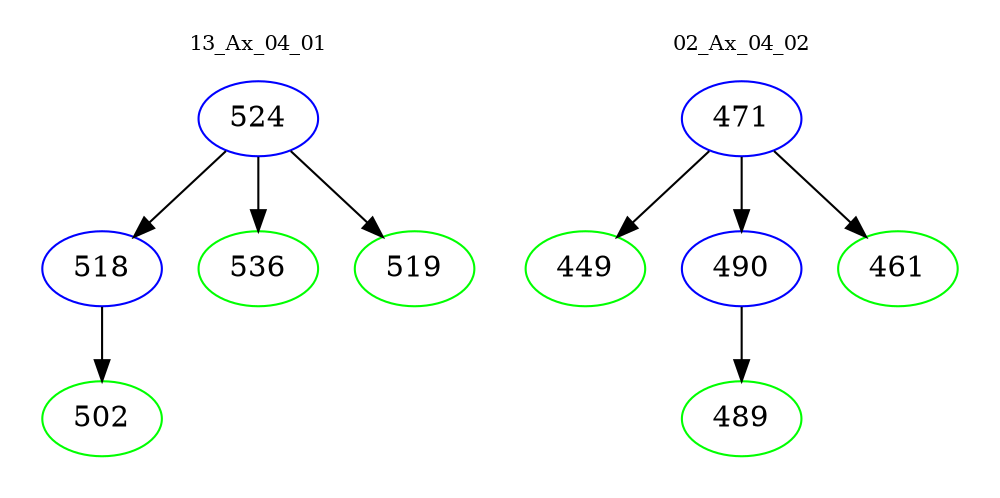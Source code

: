digraph{
subgraph cluster_0 {
color = white
label = "13_Ax_04_01";
fontsize=10;
T0_524 [label="524", color="blue"]
T0_524 -> T0_518 [color="black"]
T0_518 [label="518", color="blue"]
T0_518 -> T0_502 [color="black"]
T0_502 [label="502", color="green"]
T0_524 -> T0_536 [color="black"]
T0_536 [label="536", color="green"]
T0_524 -> T0_519 [color="black"]
T0_519 [label="519", color="green"]
}
subgraph cluster_1 {
color = white
label = "02_Ax_04_02";
fontsize=10;
T1_471 [label="471", color="blue"]
T1_471 -> T1_449 [color="black"]
T1_449 [label="449", color="green"]
T1_471 -> T1_490 [color="black"]
T1_490 [label="490", color="blue"]
T1_490 -> T1_489 [color="black"]
T1_489 [label="489", color="green"]
T1_471 -> T1_461 [color="black"]
T1_461 [label="461", color="green"]
}
}
